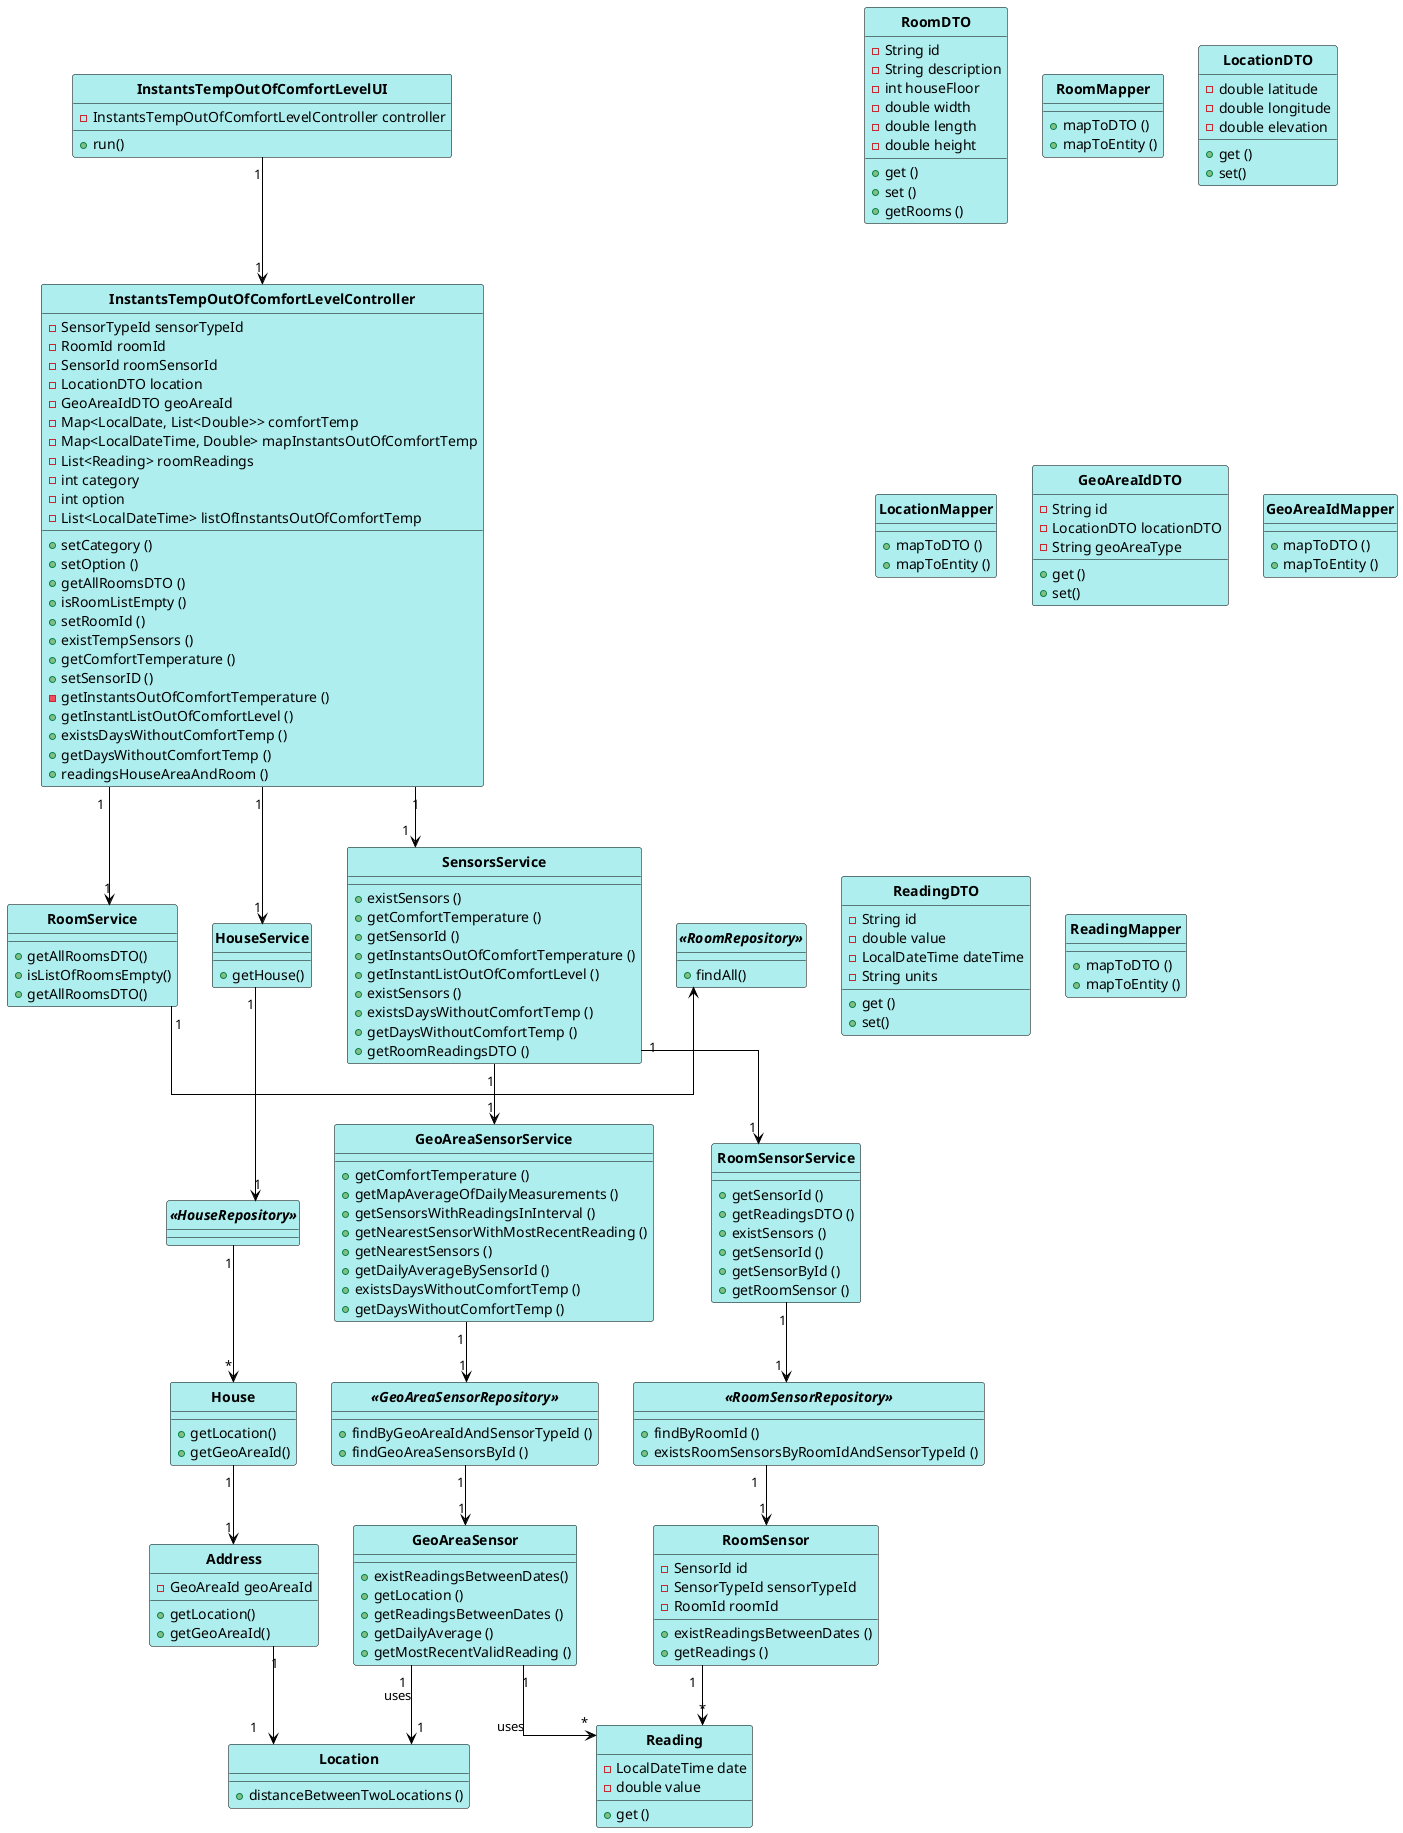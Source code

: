 @startuml
skinparam linetype ortho

skinparam class {
	BackgroundColor PaleTurquoise
	ArrowColor Black
	BorderColor Black
	FontStyle Bold
}

hide circle



InstantsTempOutOfComfortLevelUI "1" --> "1" InstantsTempOutOfComfortLevelController
InstantsTempOutOfComfortLevelController "1" --> "1" HouseService
InstantsTempOutOfComfortLevelController "1" --> "1" "RoomService"
InstantsTempOutOfComfortLevelController "1" --> "1" SensorsService
SensorsService "1" --> "1" RoomSensorService
SensorsService "1" --> "1" GeoAreaSensorService
RoomSensorService "1" --> "1" "<<RoomSensorRepository>>"
"<<RoomSensorRepository>>" "1" --> "1" RoomSensor
RoomSensor "1" --> "*" Reading
GeoAreaSensorService "1" --> "1" "<<GeoAreaSensorRepository>>"
"<<GeoAreaSensorRepository>>" "1" --> "1" GeoAreaSensor
GeoAreaSensor "1" --> "1" Location: uses
GeoAreaSensor "1" --> "*" Reading: uses
HouseService "1" --> "1" "<<HouseRepository>>"
"<<HouseRepository>>" "1" --> "*" House
RoomService "1" -> "<<RoomRepository>>"
House "1" --> "1" Address
Address "1" --> "1" Location


Class InstantsTempOutOfComfortLevelUI {
- InstantsTempOutOfComfortLevelController controller
+ run()

}

Class InstantsTempOutOfComfortLevelController {
- SensorTypeId sensorTypeId
- RoomId roomId
- SensorId roomSensorId
- LocationDTO location
- GeoAreaIdDTO geoAreaId
- Map<LocalDate, List<Double>> comfortTemp
- Map<LocalDateTime, Double> mapInstantsOutOfComfortTemp
- List<Reading> roomReadings
- int category
- int option
- List<LocalDateTime> listOfInstantsOutOfComfortTemp
+ setCategory ()
+ setOption ()
+ getAllRoomsDTO ()
+ isRoomListEmpty ()
+ setRoomId ()
+ existTempSensors ()
+ getComfortTemperature ()
+ setSensorID ()
- getInstantsOutOfComfortTemperature ()
+ getInstantListOutOfComfortLevel ()
+ existsDaysWithoutComfortTemp ()
+ getDaysWithoutComfortTemp ()
+ readingsHouseAreaAndRoom ()
}


Class RoomService {
+ getAllRoomsDTO()
+ isListOfRoomsEmpty()
+ getAllRoomsDTO()
}

Interface "<<RoomRepository>>" {
+ findAll()
}


Class RoomSensor {
- SensorId id
- SensorTypeId sensorTypeId
- RoomId roomId
+ existReadingsBetweenDates ()
+ getReadings ()

}

Class RoomSensorService {
+ getSensorId ()
+ getReadingsDTO ()
+ existSensors ()
+ getSensorId ()
+ getSensorById ()
+ getRoomSensor ()
}


Interface "<<RoomSensorRepository>>" {
+ findByRoomId ()
+ existsRoomSensorsByRoomIdAndSensorTypeId ()
}

Class GeoAreaSensorService {
+ getComfortTemperature ()
+ getMapAverageOfDailyMeasurements ()
+ getSensorsWithReadingsInInterval ()
+ getNearestSensorWithMostRecentReading ()
+ getNearestSensors ()
+ getDailyAverageBySensorId ()
+ existsDaysWithoutComfortTemp ()
+ getDaysWithoutComfortTemp ()
}

Class HouseService {
+ getHouse()
}

Interface "<<HouseRepository>>" {
}

Class House {
+ getLocation()
+ getGeoAreaId()
}

Class Address {
- GeoAreaId geoAreaId
+ getLocation()
+ getGeoAreaId()
}

Class Location{
+ distanceBetweenTwoLocations ()
}

Class RoomDTO {
- String id
- String description
- int houseFloor
- double width
- double length
- double height
+ get ()
+ set ()
+ getRooms ()
}

Class RoomMapper {
+ mapToDTO ()
+ mapToEntity ()
}

Class LocationDTO {
- double latitude
- double longitude
- double elevation
+ get ()
+ set()
}

Class LocationMapper {
+ mapToDTO ()
+ mapToEntity ()
}

Class GeoAreaIdDTO {
- String id
- LocationDTO locationDTO
- String geoAreaType
+ get ()
+ set()
}

Class GeoAreaIdMapper {
+ mapToDTO ()
+ mapToEntity ()
}

Class ReadingDTO {
- String id
- double value
- LocalDateTime dateTime
- String units
+ get ()
+ set()
}

Class ReadingMapper {
+ mapToDTO ()
+ mapToEntity ()
}


Interface "<<GeoAreaSensorRepository>>" {
+ findByGeoAreaIdAndSensorTypeId ()
+ findGeoAreaSensorsById ()
}


Class GeoAreaSensor {
+ existReadingsBetweenDates()
+ getLocation ()
+ getReadingsBetweenDates ()
+ getDailyAverage ()
+ getMostRecentValidReading ()
}

Class Reading {
- LocalDateTime date
- double value
+ get ()
}

Class SensorsService {
+ existSensors ()
+ getComfortTemperature ()
+ getSensorId ()
+ getInstantsOutOfComfortTemperature ()
+ getInstantListOutOfComfortLevel ()
+ existSensors ()
+ existsDaysWithoutComfortTemp ()
+ getDaysWithoutComfortTemp ()
+ getRoomReadingsDTO ()
}



@enduml